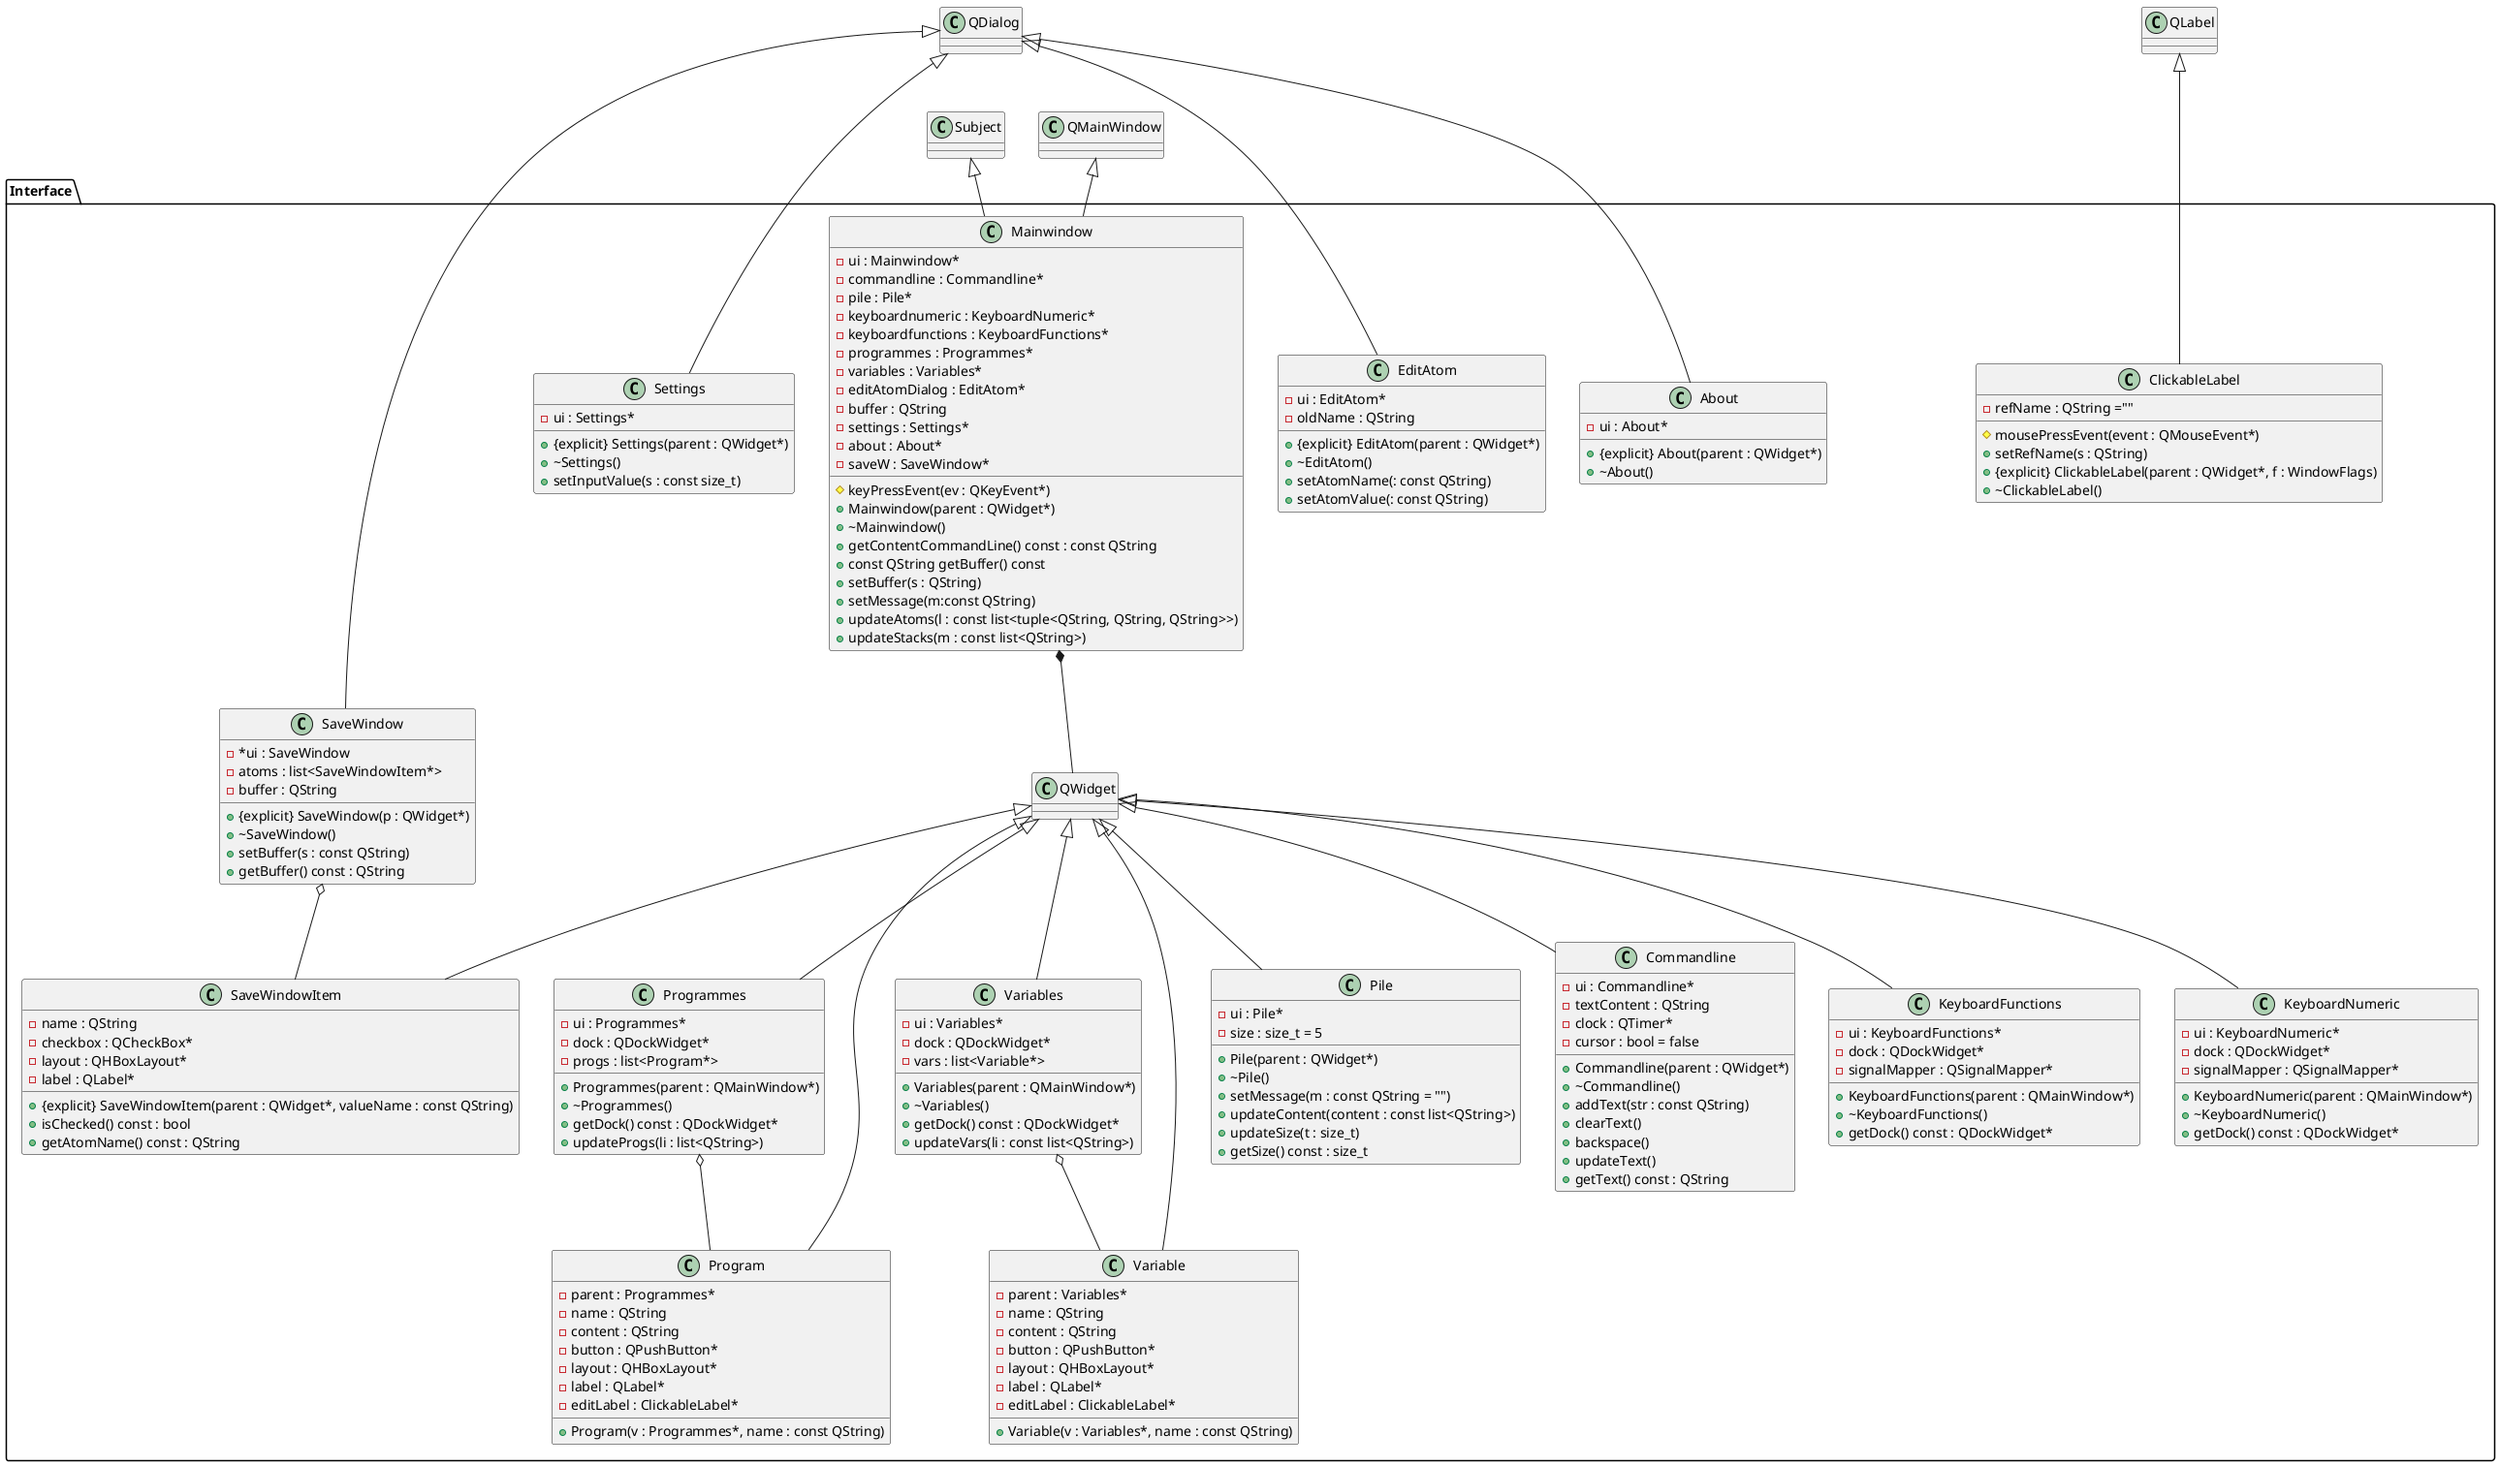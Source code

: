 @startuml
class Subject
class QMainWindow
class QLabel
class QDialog

package Interface <<Folder>>{

class Pile {
    - ui : Pile*
    - size : size_t = 5
    + Pile(parent : QWidget*)
    + ~Pile()
    + setMessage(m : const QString = "")
    + updateContent(content : const list<QString>)
    + updateSize(t : size_t)
    + getSize() const : size_t
}

class Commandline{
    - ui : Commandline*
    - textContent : QString
    - clock : QTimer*
    - cursor : bool = false
    + Commandline(parent : QWidget*)
    + ~Commandline()
    + addText(str : const QString)
    + clearText()
    + backspace()
    + updateText()
    + getText() const : QString
}


class KeyboardFunctions{
   - ui : KeyboardFunctions*
   - dock : QDockWidget*
   - signalMapper : QSignalMapper*
   + KeyboardFunctions(parent : QMainWindow*)
   + ~KeyboardFunctions()
   + getDock() const : QDockWidget*
}


class KeyboardNumeric{
   - ui : KeyboardNumeric*
   - dock : QDockWidget*
   - signalMapper : QSignalMapper*
   + KeyboardNumeric(parent : QMainWindow*)
   + ~KeyboardNumeric()
   + getDock() const : QDockWidget*
}


class Programmes{
  - ui : Programmes*
  - dock : QDockWidget*
  - progs : list<Program*>
  + Programmes(parent : QMainWindow*)
  + ~Programmes()
  + getDock() const : QDockWidget*
  + updateProgs(li : list<QString>)
}

class Program{
  - parent : Programmes*
  - name : QString
  - content : QString
  - button : QPushButton*
  - layout : QHBoxLayout*
  - label : QLabel*
  - editLabel : ClickableLabel*
  + Program(v : Programmes*, name : const QString)
}


class Variables{
  - ui : Variables*
  - dock : QDockWidget*
  - vars : list<Variable*>
  + Variables(parent : QMainWindow*)
  + ~Variables()
  + getDock() const : QDockWidget*
  + updateVars(li : const list<QString>)
}

class Variable {
  - parent : Variables*
  - name : QString
  - content : QString
  - button : QPushButton*
  - layout : QHBoxLayout*
  - label : QLabel*
  - editLabel : ClickableLabel*
  + Variable(v : Variables*, name : const QString)
}

class Mainwindow{
    - ui : Mainwindow*
    - commandline : Commandline*
    - pile : Pile*
    - keyboardnumeric : KeyboardNumeric*
    - keyboardfunctions : KeyboardFunctions*
    - programmes : Programmes*
    - variables : Variables*
    - editAtomDialog : EditAtom*
    - buffer : QString
    - settings : Settings*
    - about : About*
    - saveW : SaveWindow*
    # keyPressEvent(ev : QKeyEvent*)
    + Mainwindow(parent : QWidget*)
    + ~Mainwindow()
    + getContentCommandLine() const : const QString
    + const QString getBuffer() const
    + setBuffer(s : QString)
    + setMessage(m:const QString)
    + updateAtoms(l : const list<tuple<QString, QString, QString>>)
    + updateStacks(m : const list<QString>)
}


class ClickableLabel {
  - refName : QString =""
  # mousePressEvent(event : QMouseEvent*)
  + setRefName(s : QString)
  + {explicit} ClickableLabel(parent : QWidget*, f : WindowFlags)
  + ~ClickableLabel()
}

class Settings {
  - ui : Settings*
  + {explicit} Settings(parent : QWidget*)
  + ~Settings()
  + setInputValue(s : const size_t)
}

class SaveWindow {
  - *ui : SaveWindow
  - atoms : list<SaveWindowItem*>
  - buffer : QString
  + {explicit} SaveWindow(p : QWidget*)
  + ~SaveWindow()
  + setBuffer(s : const QString)
  + getBuffer() const : QString
}

class SaveWindowItem {
  - name : QString
  - checkbox : QCheckBox*
  - layout : QHBoxLayout*
  - label : QLabel*
  + {explicit} SaveWindowItem(parent : QWidget*, valueName : const QString)
  + isChecked() const : bool
  + getAtomName() const : QString
}

class EditAtom {
  + {explicit} EditAtom(parent : QWidget*)
  + ~EditAtom()
  + setAtomName(: const QString)
  + setAtomValue(: const QString)
  - ui : EditAtom*
  - oldName : QString
}

class About {
  - ui : About*
  + {explicit} About(parent : QWidget*)
  + ~About()
}


class QWidget

QWidget <|-- Programmes
QWidget <|-- Program
QWidget <|-- KeyboardNumeric
QWidget <|-- KeyboardFunctions
QWidget <|-- Pile
QWidget <|-- Variables
QWidget <|-- Variable
QWidget <|-- Commandline
QWidget <|-- SaveWindowItem
QDialog <|--- Settings
QDialog <|-- SaveWindow
QDialog <|-- EditAtom
QDialog <|--- About
Mainwindow *-- QWidget
QMainWindow <|-- Mainwindow
Subject <|-- Mainwindow
QLabel <|--- ClickableLabel
Programmes o-- Program
Variables o-- Variable
SaveWindow o-- SaveWindowItem

}

@enduml
